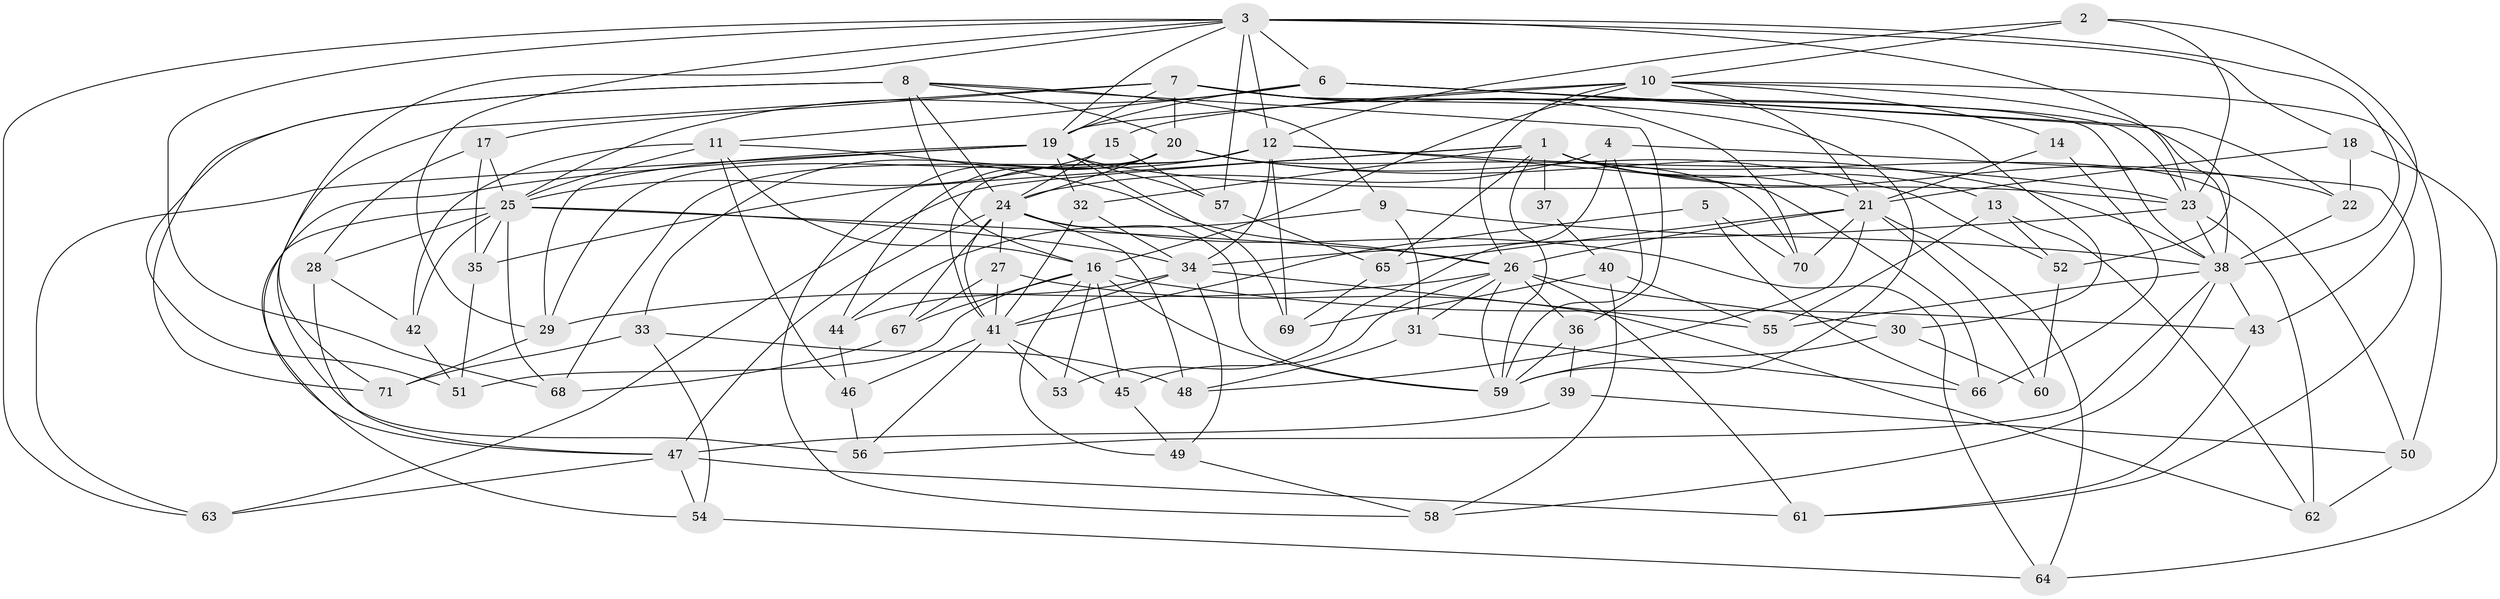 // original degree distribution, {4: 1.0}
// Generated by graph-tools (version 1.1) at 2025/38/03/09/25 02:38:04]
// undirected, 71 vertices, 193 edges
graph export_dot {
graph [start="1"]
  node [color=gray90,style=filled];
  1;
  2;
  3;
  4;
  5;
  6;
  7;
  8;
  9;
  10;
  11;
  12;
  13;
  14;
  15;
  16;
  17;
  18;
  19;
  20;
  21;
  22;
  23;
  24;
  25;
  26;
  27;
  28;
  29;
  30;
  31;
  32;
  33;
  34;
  35;
  36;
  37;
  38;
  39;
  40;
  41;
  42;
  43;
  44;
  45;
  46;
  47;
  48;
  49;
  50;
  51;
  52;
  53;
  54;
  55;
  56;
  57;
  58;
  59;
  60;
  61;
  62;
  63;
  64;
  65;
  66;
  67;
  68;
  69;
  70;
  71;
  1 -- 13 [weight=1.0];
  1 -- 21 [weight=1.0];
  1 -- 22 [weight=1.0];
  1 -- 32 [weight=1.0];
  1 -- 35 [weight=1.0];
  1 -- 37 [weight=3.0];
  1 -- 50 [weight=1.0];
  1 -- 59 [weight=1.0];
  1 -- 63 [weight=1.0];
  1 -- 65 [weight=1.0];
  2 -- 10 [weight=1.0];
  2 -- 12 [weight=1.0];
  2 -- 23 [weight=1.0];
  2 -- 43 [weight=1.0];
  3 -- 6 [weight=1.0];
  3 -- 12 [weight=1.0];
  3 -- 18 [weight=1.0];
  3 -- 19 [weight=1.0];
  3 -- 23 [weight=2.0];
  3 -- 29 [weight=1.0];
  3 -- 38 [weight=1.0];
  3 -- 56 [weight=1.0];
  3 -- 57 [weight=1.0];
  3 -- 63 [weight=1.0];
  3 -- 68 [weight=1.0];
  4 -- 24 [weight=1.0];
  4 -- 53 [weight=1.0];
  4 -- 59 [weight=1.0];
  4 -- 61 [weight=1.0];
  5 -- 41 [weight=2.0];
  5 -- 66 [weight=1.0];
  5 -- 70 [weight=1.0];
  6 -- 11 [weight=1.0];
  6 -- 19 [weight=1.0];
  6 -- 22 [weight=1.0];
  6 -- 25 [weight=1.0];
  6 -- 30 [weight=1.0];
  6 -- 38 [weight=2.0];
  7 -- 17 [weight=1.0];
  7 -- 19 [weight=1.0];
  7 -- 20 [weight=1.0];
  7 -- 23 [weight=1.0];
  7 -- 38 [weight=1.0];
  7 -- 59 [weight=1.0];
  7 -- 70 [weight=1.0];
  7 -- 71 [weight=1.0];
  8 -- 9 [weight=1.0];
  8 -- 16 [weight=3.0];
  8 -- 20 [weight=1.0];
  8 -- 24 [weight=2.0];
  8 -- 36 [weight=1.0];
  8 -- 51 [weight=1.0];
  8 -- 71 [weight=1.0];
  9 -- 31 [weight=1.0];
  9 -- 38 [weight=1.0];
  9 -- 44 [weight=1.0];
  10 -- 14 [weight=1.0];
  10 -- 15 [weight=1.0];
  10 -- 16 [weight=1.0];
  10 -- 19 [weight=1.0];
  10 -- 21 [weight=1.0];
  10 -- 26 [weight=2.0];
  10 -- 50 [weight=1.0];
  10 -- 52 [weight=1.0];
  11 -- 16 [weight=1.0];
  11 -- 25 [weight=1.0];
  11 -- 26 [weight=1.0];
  11 -- 42 [weight=1.0];
  11 -- 46 [weight=1.0];
  12 -- 23 [weight=1.0];
  12 -- 33 [weight=1.0];
  12 -- 34 [weight=2.0];
  12 -- 41 [weight=1.0];
  12 -- 66 [weight=1.0];
  12 -- 68 [weight=1.0];
  12 -- 69 [weight=1.0];
  13 -- 52 [weight=1.0];
  13 -- 55 [weight=1.0];
  13 -- 62 [weight=1.0];
  14 -- 21 [weight=2.0];
  14 -- 66 [weight=1.0];
  15 -- 24 [weight=1.0];
  15 -- 25 [weight=1.0];
  15 -- 57 [weight=1.0];
  16 -- 43 [weight=1.0];
  16 -- 45 [weight=1.0];
  16 -- 49 [weight=1.0];
  16 -- 51 [weight=1.0];
  16 -- 53 [weight=1.0];
  16 -- 59 [weight=1.0];
  16 -- 67 [weight=1.0];
  17 -- 25 [weight=1.0];
  17 -- 28 [weight=1.0];
  17 -- 35 [weight=1.0];
  18 -- 21 [weight=1.0];
  18 -- 22 [weight=1.0];
  18 -- 64 [weight=1.0];
  19 -- 23 [weight=2.0];
  19 -- 29 [weight=1.0];
  19 -- 32 [weight=1.0];
  19 -- 47 [weight=1.0];
  19 -- 57 [weight=1.0];
  19 -- 63 [weight=1.0];
  19 -- 69 [weight=1.0];
  20 -- 24 [weight=1.0];
  20 -- 29 [weight=2.0];
  20 -- 38 [weight=1.0];
  20 -- 44 [weight=1.0];
  20 -- 52 [weight=1.0];
  20 -- 58 [weight=1.0];
  20 -- 70 [weight=1.0];
  21 -- 26 [weight=1.0];
  21 -- 48 [weight=1.0];
  21 -- 60 [weight=2.0];
  21 -- 64 [weight=1.0];
  21 -- 65 [weight=1.0];
  21 -- 70 [weight=1.0];
  22 -- 38 [weight=1.0];
  23 -- 34 [weight=1.0];
  23 -- 38 [weight=1.0];
  23 -- 62 [weight=1.0];
  24 -- 27 [weight=1.0];
  24 -- 41 [weight=1.0];
  24 -- 47 [weight=1.0];
  24 -- 48 [weight=1.0];
  24 -- 59 [weight=1.0];
  24 -- 64 [weight=1.0];
  24 -- 67 [weight=1.0];
  25 -- 26 [weight=1.0];
  25 -- 28 [weight=1.0];
  25 -- 34 [weight=2.0];
  25 -- 35 [weight=1.0];
  25 -- 42 [weight=1.0];
  25 -- 54 [weight=1.0];
  25 -- 68 [weight=1.0];
  26 -- 29 [weight=1.0];
  26 -- 30 [weight=1.0];
  26 -- 31 [weight=1.0];
  26 -- 36 [weight=1.0];
  26 -- 45 [weight=1.0];
  26 -- 59 [weight=1.0];
  26 -- 61 [weight=1.0];
  27 -- 41 [weight=1.0];
  27 -- 62 [weight=1.0];
  27 -- 67 [weight=1.0];
  28 -- 42 [weight=1.0];
  28 -- 47 [weight=1.0];
  29 -- 71 [weight=1.0];
  30 -- 59 [weight=1.0];
  30 -- 60 [weight=1.0];
  31 -- 48 [weight=1.0];
  31 -- 66 [weight=1.0];
  32 -- 34 [weight=1.0];
  32 -- 41 [weight=1.0];
  33 -- 48 [weight=1.0];
  33 -- 54 [weight=1.0];
  33 -- 71 [weight=1.0];
  34 -- 41 [weight=1.0];
  34 -- 44 [weight=1.0];
  34 -- 49 [weight=1.0];
  34 -- 55 [weight=1.0];
  35 -- 51 [weight=1.0];
  36 -- 39 [weight=1.0];
  36 -- 59 [weight=1.0];
  37 -- 40 [weight=1.0];
  38 -- 43 [weight=1.0];
  38 -- 55 [weight=1.0];
  38 -- 56 [weight=1.0];
  38 -- 58 [weight=1.0];
  39 -- 47 [weight=2.0];
  39 -- 50 [weight=1.0];
  40 -- 55 [weight=1.0];
  40 -- 58 [weight=1.0];
  40 -- 69 [weight=1.0];
  41 -- 45 [weight=1.0];
  41 -- 46 [weight=1.0];
  41 -- 53 [weight=2.0];
  41 -- 56 [weight=1.0];
  42 -- 51 [weight=1.0];
  43 -- 61 [weight=1.0];
  44 -- 46 [weight=1.0];
  45 -- 49 [weight=1.0];
  46 -- 56 [weight=1.0];
  47 -- 54 [weight=1.0];
  47 -- 61 [weight=1.0];
  47 -- 63 [weight=1.0];
  49 -- 58 [weight=1.0];
  50 -- 62 [weight=1.0];
  52 -- 60 [weight=1.0];
  54 -- 64 [weight=1.0];
  57 -- 65 [weight=1.0];
  65 -- 69 [weight=1.0];
  67 -- 68 [weight=1.0];
}
